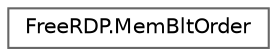digraph "Graphical Class Hierarchy"
{
 // LATEX_PDF_SIZE
  bgcolor="transparent";
  edge [fontname=Helvetica,fontsize=10,labelfontname=Helvetica,labelfontsize=10];
  node [fontname=Helvetica,fontsize=10,shape=box,height=0.2,width=0.4];
  rankdir="LR";
  Node0 [id="Node000000",label="FreeRDP.MemBltOrder",height=0.2,width=0.4,color="grey40", fillcolor="white", style="filled",URL="$struct_free_r_d_p_1_1_mem_blt_order.html",tooltip=" "];
}
